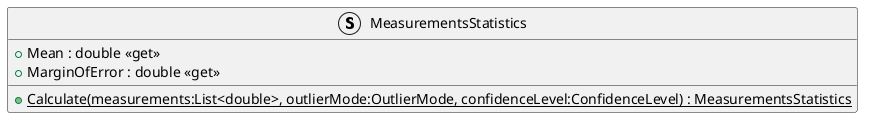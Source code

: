 @startuml
struct MeasurementsStatistics {
    + Mean : double <<get>>
    + MarginOfError : double <<get>>
    + {static} Calculate(measurements:List<double>, outlierMode:OutlierMode, confidenceLevel:ConfidenceLevel) : MeasurementsStatistics
}
@enduml
